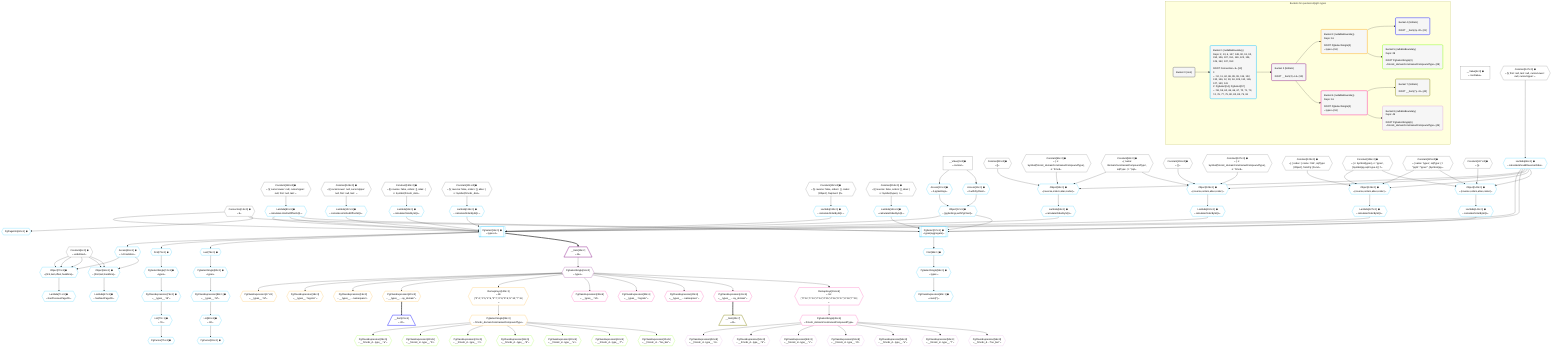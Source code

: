 %%{init: {'themeVariables': { 'fontSize': '12px'}}}%%
graph TD
    classDef path fill:#eee,stroke:#000,color:#000
    classDef plan fill:#fff,stroke-width:1px,color:#000
    classDef itemplan fill:#fff,stroke-width:2px,color:#000
    classDef unbatchedplan fill:#dff,stroke-width:1px,color:#000
    classDef sideeffectplan fill:#fcc,stroke-width:2px,color:#000
    classDef bucket fill:#f6f6f6,color:#000,stroke-width:2px,text-align:left


    %% plan dependencies
    __Value2["__Value[2∈0] ➊<br />ᐸcontextᐳ"]:::plan
    __Value4["__Value[4∈0] ➊<br />ᐸrootValueᐳ"]:::plan
    Constant6{{"Constant[6∈0] ➊<br />ᐸundefinedᐳ"}}:::plan
    Connection13{{"Connection[13∈0] ➊<br />ᐸ9ᐳ"}}:::plan
    Constant90{{"Constant[90∈0] ➊<br />ᐸ[]ᐳ"}}:::plan
    Constant91{{"Constant[91∈0] ➊<br />ᐸ{ s: Symbol(frmcdc_domainConstrainedCompoundType), n: 'frmcdᐳ"}}:::plan
    Constant92{{"Constant[92∈0] ➊<br />ᐸ{ name: 'domainConstrainedCompoundType', sqlType: { t: '”pg1ᐳ"}}:::plan
    Constant106{{"Constant[106∈0] ➊<br />ᐸ[]ᐳ"}}:::plan
    Constant107{{"Constant[107∈0] ➊<br />ᐸ{ s: Symbol(frmcdc_domainConstrainedCompoundType), n: 'frmcdᐳ"}}:::plan
    Constant123{{"Constant[123∈0] ➊<br />ᐸ[ { codec: { name: 'int4', sqlType: [Object], fromPg: [Functᐳ"}}:::plan
    Constant124{{"Constant[124∈0] ➊<br />ᐸ{ s: Symbol(types), n: 'types', [Symbol(pg-sql2-type-1)]: 'Iᐳ"}}:::plan
    Constant125{{"Constant[125∈0] ➊<br />ᐸ{ name: 'types', sqlType: { t: '”pg11”.”types”', [Symbol(pg-ᐳ"}}:::plan
    Constant137{{"Constant[137∈0] ➊<br />ᐸ[]ᐳ"}}:::plan
    Constant147{{"Constant[147∈0] ➊<br />ᐸ§{ first: null, last: null, cursorLower: null, cursorUpper: ᐳ"}}:::plan
    Constant148{{"Constant[148∈0] ➊<br />ᐸ§{ cursorLower: null, cursorUpper: null, first: null, last: ᐳ"}}:::plan
    Constant149{{"Constant[149∈0] ➊<br />ᐸ§{ cursorLower: null, cursorUpper: null, first: null, last: ᐳ"}}:::plan
    Constant150{{"Constant[150∈0] ➊<br />ᐸ§{ reverse: false, orders: [], alias: { s: Symbol(frmcdc_domᐳ"}}:::plan
    Constant151{{"Constant[151∈0] ➊<br />ᐸ§{ reverse: false, orders: [], alias: { s: Symbol(frmcdc_domᐳ"}}:::plan
    Constant152{{"Constant[152∈0] ➊<br />ᐸ§{ reverse: false, orders: [ { codec: [Object], fragment: [Oᐳ"}}:::plan
    Constant153{{"Constant[153∈0] ➊<br />ᐸ§{ reverse: false, orders: [], alias: { s: Symbol(types), n:ᐳ"}}:::plan
    PgSelect14[["PgSelect[14∈1] ➊<br />ᐸtypes+1ᐳ"]]:::plan
    Object12{{"Object[12∈1] ➊<br />ᐸ{pgSettings,withPgClient}ᐳ"}}:::plan
    Lambda89{{"Lambda[89∈1] ➊<br />ᐸcalculateLimitAndOffsetSQLᐳ"}}:::plan
    Lambda94{{"Lambda[94∈1] ➊<br />ᐸcalculateOrderBySQLᐳ"}}:::plan
    Lambda99{{"Lambda[99∈1] ➊<br />ᐸcalculateOrderBySQLᐳ"}}:::plan
    Lambda110{{"Lambda[110∈1] ➊<br />ᐸcalculateOrderBySQLᐳ"}}:::plan
    Lambda115{{"Lambda[115∈1] ➊<br />ᐸcalculateOrderBySQLᐳ"}}:::plan
    Lambda86{{"Lambda[86∈1] ➊<br />ᐸcalculateShouldReverseOrderᐳ"}}:::plan
    Lambda122{{"Lambda[122∈1] ➊<br />ᐸcalculateLimitAndOffsetSQLᐳ"}}:::plan
    Lambda127{{"Lambda[127∈1] ➊<br />ᐸcalculateOrderBySQLᐳ"}}:::plan
    Lambda132{{"Lambda[132∈1] ➊<br />ᐸcalculateOrderBySQLᐳ"}}:::plan
    Object12 & Connection13 & Lambda89 & Lambda94 & Lambda99 & Lambda89 & Lambda110 & Lambda115 & Lambda86 & Lambda122 & Lambda127 & Lambda132 --> PgSelect14
    PgSelect57[["PgSelect[57∈1] ➊<br />ᐸtypes(aggregate)ᐳ"]]:::plan
    Lambda141{{"Lambda[141∈1] ➊<br />ᐸcalculateOrderBySQLᐳ"}}:::plan
    Lambda146{{"Lambda[146∈1] ➊<br />ᐸcalculateOrderBySQLᐳ"}}:::plan
    Object12 & Connection13 & Lambda86 & Lambda89 & Lambda141 & Lambda146 --> PgSelect57
    Object70{{"Object[70∈1] ➊<br />ᐸ{first,last,offset,hasMore}ᐳ"}}:::plan
    Access65{{"Access[65∈1] ➊<br />ᐸ14.hasMoreᐳ"}}:::plan
    Constant6 & Constant6 & Constant6 & Access65 --> Object70
    Object93{{"Object[93∈1] ➊<br />ᐸ{reverse,orders,alias,codec}ᐳ"}}:::plan
    Lambda86 & Constant90 & Constant91 & Constant92 --> Object93
    Object109{{"Object[109∈1] ➊<br />ᐸ{reverse,orders,alias,codec}ᐳ"}}:::plan
    Lambda86 & Constant106 & Constant107 & Constant92 --> Object109
    Object126{{"Object[126∈1] ➊<br />ᐸ{reverse,orders,alias,codec}ᐳ"}}:::plan
    Lambda86 & Constant123 & Constant124 & Constant125 --> Object126
    Object140{{"Object[140∈1] ➊<br />ᐸ{reverse,orders,alias,codec}ᐳ"}}:::plan
    Lambda86 & Constant137 & Constant124 & Constant125 --> Object140
    Object66{{"Object[66∈1] ➊<br />ᐸ{first,last,hasMore}ᐳ"}}:::plan
    Constant6 & Constant6 & Access65 --> Object66
    Access10{{"Access[10∈1] ➊<br />ᐸ2.pgSettingsᐳ"}}:::plan
    Access11{{"Access[11∈1] ➊<br />ᐸ2.withPgClientᐳ"}}:::plan
    Access10 & Access11 --> Object12
    __Value2 --> Access10
    __Value2 --> Access11
    First58{{"First[58∈1] ➊"}}:::plan
    PgSelect57 --> First58
    PgSelectSingle59{{"PgSelectSingle[59∈1] ➊<br />ᐸtypesᐳ"}}:::plan
    First58 --> PgSelectSingle59
    PgClassExpression60{{"PgClassExpression[60∈1] ➊<br />ᐸcount(*)ᐳ"}}:::plan
    PgSelectSingle59 --> PgClassExpression60
    PgPageInfo62{{"PgPageInfo[62∈1] ➊"}}:::plan
    Connection13 --> PgPageInfo62
    PgSelect14 --> Access65
    Lambda67{{"Lambda[67∈1] ➊<br />ᐸhasNextPageCbᐳ"}}:::plan
    Object66 --> Lambda67
    Lambda71{{"Lambda[71∈1] ➊<br />ᐸhasPreviousPageCbᐳ"}}:::plan
    Object70 --> Lambda71
    First73{{"First[73∈1] ➊"}}:::plan
    PgSelect14 --> First73
    PgSelectSingle74{{"PgSelectSingle[74∈1] ➊<br />ᐸtypesᐳ"}}:::plan
    First73 --> PgSelectSingle74
    PgCursor75{{"PgCursor[75∈1] ➊"}}:::plan
    List77{{"List[77∈1] ➊<br />ᐸ76ᐳ"}}:::plan
    List77 --> PgCursor75
    PgClassExpression76{{"PgClassExpression[76∈1] ➊<br />ᐸ__types__.”id”ᐳ"}}:::plan
    PgSelectSingle74 --> PgClassExpression76
    PgClassExpression76 --> List77
    Last79{{"Last[79∈1] ➊"}}:::plan
    PgSelect14 --> Last79
    PgSelectSingle80{{"PgSelectSingle[80∈1] ➊<br />ᐸtypesᐳ"}}:::plan
    Last79 --> PgSelectSingle80
    PgCursor81{{"PgCursor[81∈1] ➊"}}:::plan
    List83{{"List[83∈1] ➊<br />ᐸ82ᐳ"}}:::plan
    List83 --> PgCursor81
    PgClassExpression82{{"PgClassExpression[82∈1] ➊<br />ᐸ__types__.”id”ᐳ"}}:::plan
    PgSelectSingle80 --> PgClassExpression82
    PgClassExpression82 --> List83
    Constant147 --> Lambda86
    Constant148 --> Lambda89
    Object93 --> Lambda94
    Constant150 --> Lambda99
    Object109 --> Lambda110
    Constant151 --> Lambda115
    Constant149 --> Lambda122
    Object126 --> Lambda127
    Constant152 --> Lambda132
    Object140 --> Lambda141
    Constant153 --> Lambda146
    __Item15[/"__Item[15∈2]<br />ᐸ14ᐳ"\]:::itemplan
    PgSelect14 ==> __Item15
    PgSelectSingle16{{"PgSelectSingle[16∈2]<br />ᐸtypesᐳ"}}:::plan
    __Item15 --> PgSelectSingle16
    PgClassExpression17{{"PgClassExpression[17∈3]<br />ᐸ__types__.”id”ᐳ"}}:::plan
    PgSelectSingle16 --> PgClassExpression17
    PgClassExpression18{{"PgClassExpression[18∈3]<br />ᐸ__types__.”regrole”ᐳ"}}:::plan
    PgSelectSingle16 --> PgClassExpression18
    PgClassExpression19{{"PgClassExpression[19∈3]<br />ᐸ__types__....namespace”ᐳ"}}:::plan
    PgSelectSingle16 --> PgClassExpression19
    PgClassExpression20{{"PgClassExpression[20∈3]<br />ᐸ__types__....ay_domain”ᐳ"}}:::plan
    PgSelectSingle16 --> PgClassExpression20
    PgSelectSingle28{{"PgSelectSingle[28∈3]<br />ᐸfrmcdc_domainConstrainedCompoundTypeᐳ"}}:::plan
    RemapKeys100{{"RemapKeys[100∈3]<br />ᐸ16:{”0”:4,”1”:5,”2”:6,”3”:7,”4”:8,”5”:9,”6”:10,”7”:11}ᐳ"}}:::plan
    RemapKeys100 --> PgSelectSingle28
    PgSelectSingle16 --> RemapKeys100
    __Item21[/"__Item[21∈4]<br />ᐸ20ᐳ"\]:::itemplan
    PgClassExpression20 ==> __Item21
    PgClassExpression29{{"PgClassExpression[29∈5]<br />ᐸ__frmcdc_d...type__.”a”ᐳ"}}:::plan
    PgSelectSingle28 --> PgClassExpression29
    PgClassExpression30{{"PgClassExpression[30∈5]<br />ᐸ__frmcdc_d...type__.”b”ᐳ"}}:::plan
    PgSelectSingle28 --> PgClassExpression30
    PgClassExpression31{{"PgClassExpression[31∈5]<br />ᐸ__frmcdc_d...type__.”c”ᐳ"}}:::plan
    PgSelectSingle28 --> PgClassExpression31
    PgClassExpression32{{"PgClassExpression[32∈5]<br />ᐸ__frmcdc_d...type__.”d”ᐳ"}}:::plan
    PgSelectSingle28 --> PgClassExpression32
    PgClassExpression33{{"PgClassExpression[33∈5]<br />ᐸ__frmcdc_d...type__.”e”ᐳ"}}:::plan
    PgSelectSingle28 --> PgClassExpression33
    PgClassExpression34{{"PgClassExpression[34∈5]<br />ᐸ__frmcdc_d...type__.”f”ᐳ"}}:::plan
    PgSelectSingle28 --> PgClassExpression34
    PgClassExpression35{{"PgClassExpression[35∈5]<br />ᐸ__frmcdc_d....”foo_bar”ᐳ"}}:::plan
    PgSelectSingle28 --> PgClassExpression35
    PgClassExpression38{{"PgClassExpression[38∈6]<br />ᐸ__types__.”id”ᐳ"}}:::plan
    PgSelectSingle16 --> PgClassExpression38
    PgClassExpression39{{"PgClassExpression[39∈6]<br />ᐸ__types__.”regrole”ᐳ"}}:::plan
    PgSelectSingle16 --> PgClassExpression39
    PgClassExpression40{{"PgClassExpression[40∈6]<br />ᐸ__types__....namespace”ᐳ"}}:::plan
    PgSelectSingle16 --> PgClassExpression40
    PgClassExpression41{{"PgClassExpression[41∈6]<br />ᐸ__types__....ay_domain”ᐳ"}}:::plan
    PgSelectSingle16 --> PgClassExpression41
    PgSelectSingle49{{"PgSelectSingle[49∈6]<br />ᐸfrmcdc_domainConstrainedCompoundTypeᐳ"}}:::plan
    RemapKeys116{{"RemapKeys[116∈6]<br />ᐸ16:{”0”:12,”1”:13,”2”:14,”3”:15,”4”:16,”5”:17,”6”:18,”7”:19}ᐳ"}}:::plan
    RemapKeys116 --> PgSelectSingle49
    PgSelectSingle16 --> RemapKeys116
    __Item42[/"__Item[42∈7]<br />ᐸ41ᐳ"\]:::itemplan
    PgClassExpression41 ==> __Item42
    PgClassExpression50{{"PgClassExpression[50∈8]<br />ᐸ__frmcdc_d...type__.”a”ᐳ"}}:::plan
    PgSelectSingle49 --> PgClassExpression50
    PgClassExpression51{{"PgClassExpression[51∈8]<br />ᐸ__frmcdc_d...type__.”b”ᐳ"}}:::plan
    PgSelectSingle49 --> PgClassExpression51
    PgClassExpression52{{"PgClassExpression[52∈8]<br />ᐸ__frmcdc_d...type__.”c”ᐳ"}}:::plan
    PgSelectSingle49 --> PgClassExpression52
    PgClassExpression53{{"PgClassExpression[53∈8]<br />ᐸ__frmcdc_d...type__.”d”ᐳ"}}:::plan
    PgSelectSingle49 --> PgClassExpression53
    PgClassExpression54{{"PgClassExpression[54∈8]<br />ᐸ__frmcdc_d...type__.”e”ᐳ"}}:::plan
    PgSelectSingle49 --> PgClassExpression54
    PgClassExpression55{{"PgClassExpression[55∈8]<br />ᐸ__frmcdc_d...type__.”f”ᐳ"}}:::plan
    PgSelectSingle49 --> PgClassExpression55
    PgClassExpression56{{"PgClassExpression[56∈8]<br />ᐸ__frmcdc_d....”foo_bar”ᐳ"}}:::plan
    PgSelectSingle49 --> PgClassExpression56

    %% define steps

    subgraph "Buckets for queries/v4/pg11.types"
    Bucket0("Bucket 0 (root)"):::bucket
    classDef bucket0 stroke:#696969
    class Bucket0,__Value2,__Value4,Constant6,Connection13,Constant90,Constant91,Constant92,Constant106,Constant107,Constant123,Constant124,Constant125,Constant137,Constant147,Constant148,Constant149,Constant150,Constant151,Constant152,Constant153 bucket0
    Bucket1("Bucket 1 (nullableBoundary)<br />Deps: 2, 13, 6, 147, 148, 90, 91, 92, 150, 106, 107, 151, 149, 123, 124, 125, 152, 137, 153<br /><br />ROOT Connectionᐸ9ᐳ[13]<br />1: <br />ᐳ: 10, 11, 62, 86, 89, 99, 115, 122, 132, 146, 12, 93, 94, 109, 110, 126, 127, 140, 141<br />2: PgSelect[14], PgSelect[57]<br />ᐳ: 58, 59, 60, 65, 66, 67, 70, 71, 73, 74, 76, 77, 79, 80, 82, 83, 75, 81"):::bucket
    classDef bucket1 stroke:#00bfff
    class Bucket1,Access10,Access11,Object12,PgSelect14,PgSelect57,First58,PgSelectSingle59,PgClassExpression60,PgPageInfo62,Access65,Object66,Lambda67,Object70,Lambda71,First73,PgSelectSingle74,PgCursor75,PgClassExpression76,List77,Last79,PgSelectSingle80,PgCursor81,PgClassExpression82,List83,Lambda86,Lambda89,Object93,Lambda94,Lambda99,Object109,Lambda110,Lambda115,Lambda122,Object126,Lambda127,Lambda132,Object140,Lambda141,Lambda146 bucket1
    Bucket2("Bucket 2 (listItem)<br /><br />ROOT __Item{2}ᐸ14ᐳ[15]"):::bucket
    classDef bucket2 stroke:#7f007f
    class Bucket2,__Item15,PgSelectSingle16 bucket2
    Bucket3("Bucket 3 (nullableBoundary)<br />Deps: 16<br /><br />ROOT PgSelectSingle{2}ᐸtypesᐳ[16]"):::bucket
    classDef bucket3 stroke:#ffa500
    class Bucket3,PgClassExpression17,PgClassExpression18,PgClassExpression19,PgClassExpression20,PgSelectSingle28,RemapKeys100 bucket3
    Bucket4("Bucket 4 (listItem)<br /><br />ROOT __Item{4}ᐸ20ᐳ[21]"):::bucket
    classDef bucket4 stroke:#0000ff
    class Bucket4,__Item21 bucket4
    Bucket5("Bucket 5 (nullableBoundary)<br />Deps: 28<br /><br />ROOT PgSelectSingle{3}ᐸfrmcdc_domainConstrainedCompoundTypeᐳ[28]"):::bucket
    classDef bucket5 stroke:#7fff00
    class Bucket5,PgClassExpression29,PgClassExpression30,PgClassExpression31,PgClassExpression32,PgClassExpression33,PgClassExpression34,PgClassExpression35 bucket5
    Bucket6("Bucket 6 (nullableBoundary)<br />Deps: 16<br /><br />ROOT PgSelectSingle{2}ᐸtypesᐳ[16]"):::bucket
    classDef bucket6 stroke:#ff1493
    class Bucket6,PgClassExpression38,PgClassExpression39,PgClassExpression40,PgClassExpression41,PgSelectSingle49,RemapKeys116 bucket6
    Bucket7("Bucket 7 (listItem)<br /><br />ROOT __Item{7}ᐸ41ᐳ[42]"):::bucket
    classDef bucket7 stroke:#808000
    class Bucket7,__Item42 bucket7
    Bucket8("Bucket 8 (nullableBoundary)<br />Deps: 49<br /><br />ROOT PgSelectSingle{6}ᐸfrmcdc_domainConstrainedCompoundTypeᐳ[49]"):::bucket
    classDef bucket8 stroke:#dda0dd
    class Bucket8,PgClassExpression50,PgClassExpression51,PgClassExpression52,PgClassExpression53,PgClassExpression54,PgClassExpression55,PgClassExpression56 bucket8
    Bucket0 --> Bucket1
    Bucket1 --> Bucket2
    Bucket2 --> Bucket3 & Bucket6
    Bucket3 --> Bucket4 & Bucket5
    Bucket6 --> Bucket7 & Bucket8
    end